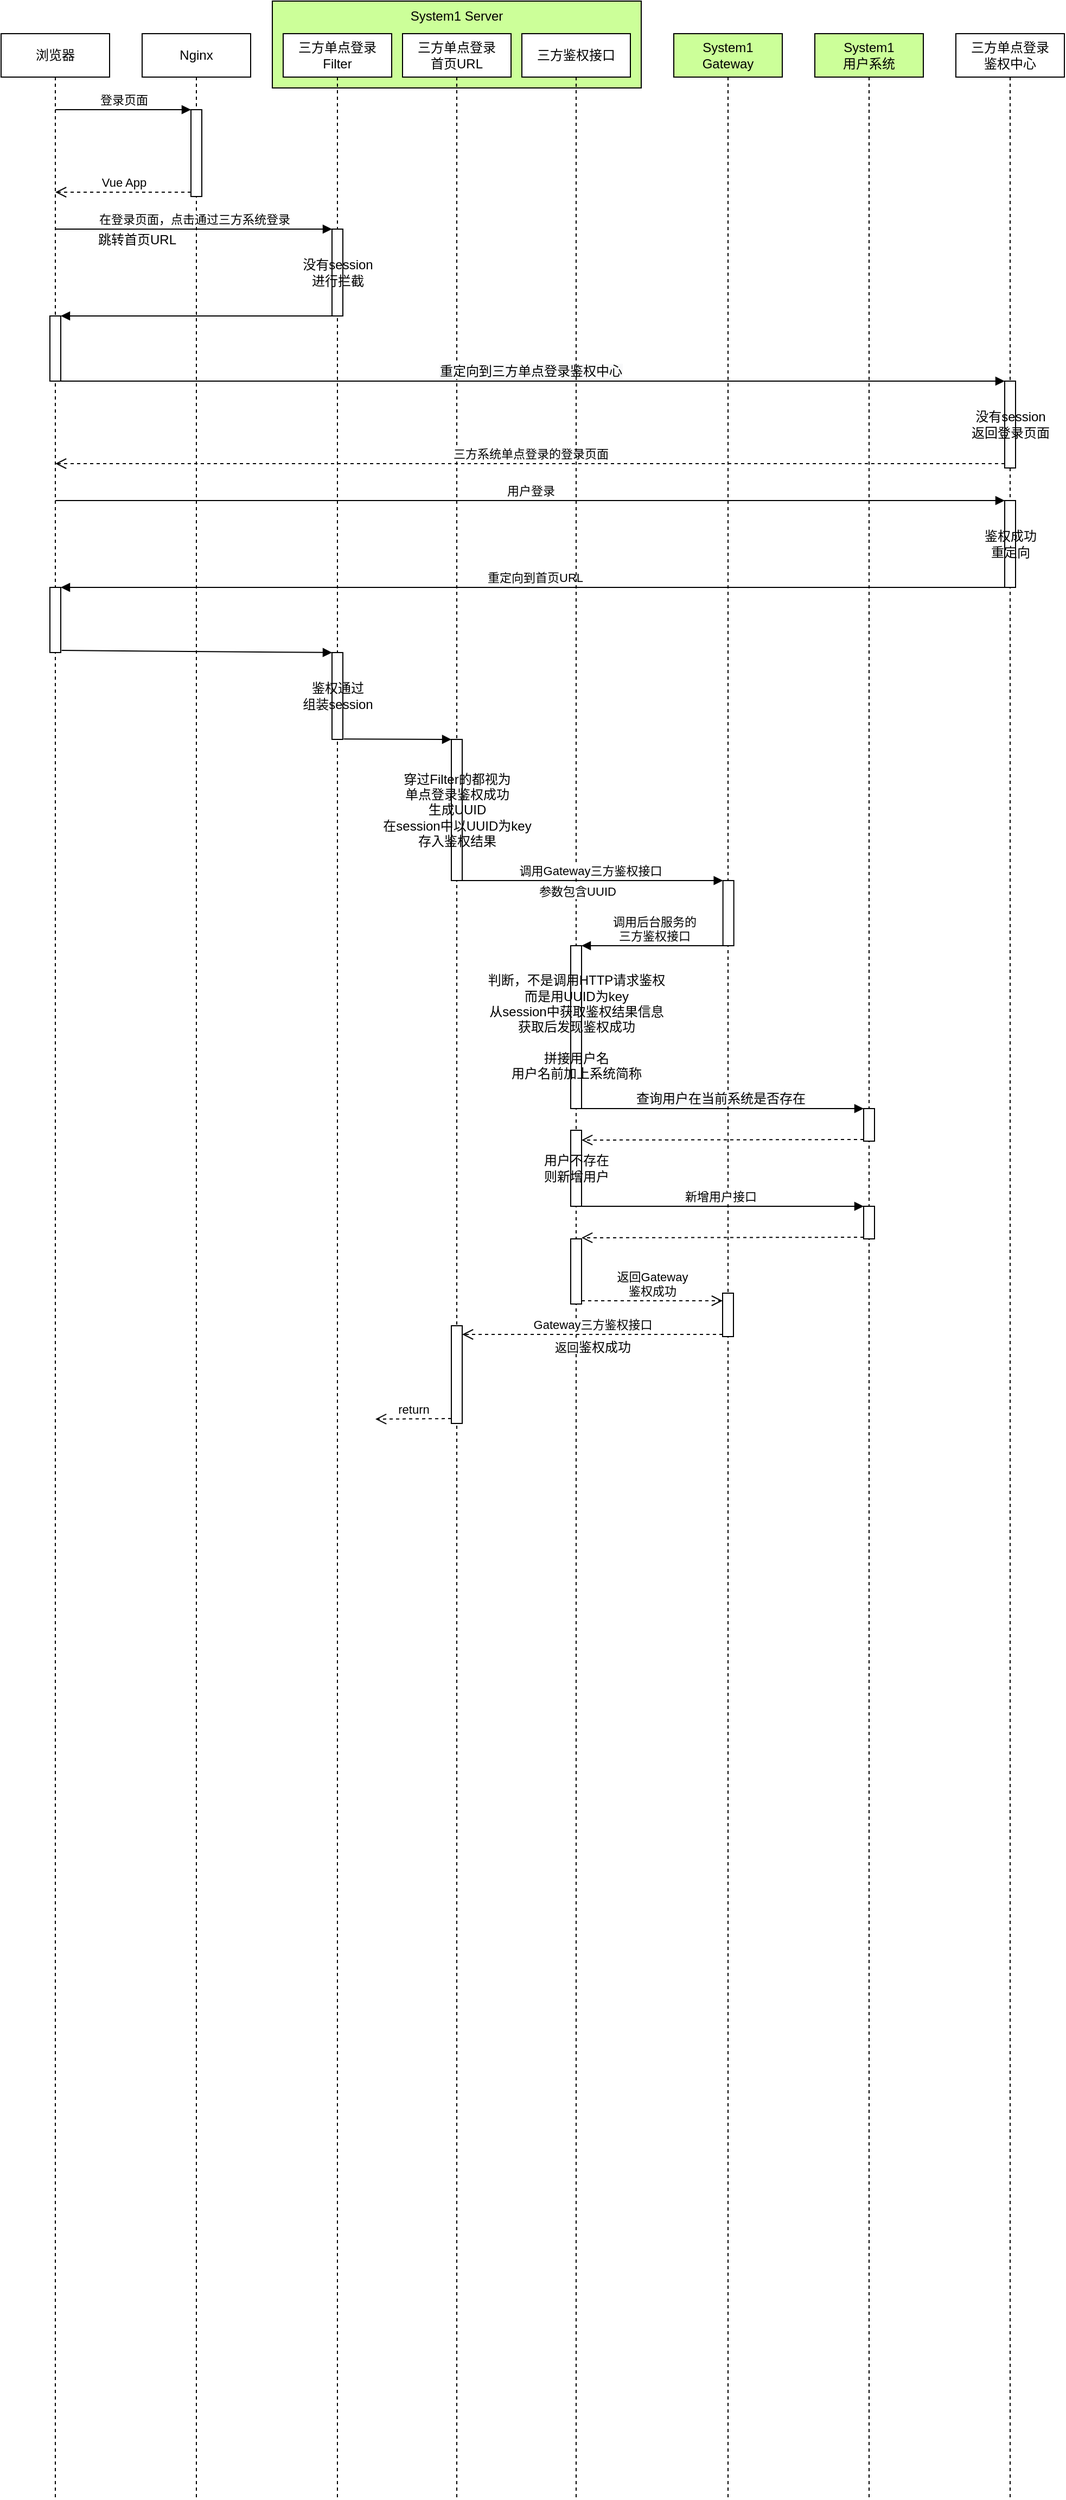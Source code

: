 <mxfile version="14.4.3" type="github">
  <diagram id="dh1iSAnI9LNPIimuFHRk" name="第 1 页">
    <mxGraphModel dx="1185" dy="612" grid="1" gridSize="10" guides="1" tooltips="1" connect="1" arrows="1" fold="1" page="1" pageScale="1" pageWidth="827" pageHeight="1169" math="0" shadow="0">
      <root>
        <mxCell id="0" />
        <mxCell id="1" parent="0" />
        <mxCell id="u6yMv0zxOhqang4DAun9-123" value="" style="html=1;verticalAlign=bottom;endArrow=open;dashed=1;endSize=8;exitX=0;exitY=0.95;" edge="1" source="u6yMv0zxOhqang4DAun9-121" parent="1">
          <mxGeometry relative="1" as="geometry">
            <mxPoint x="605" y="1229" as="targetPoint" />
          </mxGeometry>
        </mxCell>
        <mxCell id="u6yMv0zxOhqang4DAun9-3" value="System1 Server" style="rounded=0;whiteSpace=wrap;html=1;verticalAlign=top;fillColor=#CCFF99;" vertex="1" parent="1">
          <mxGeometry x="320" y="90" width="340" height="80" as="geometry" />
        </mxCell>
        <mxCell id="Or9v4SIIAj_S2g1zX2Sr-3" value="浏览器" style="shape=umlLifeline;perimeter=lifelinePerimeter;whiteSpace=wrap;html=1;container=1;collapsible=0;recursiveResize=0;outlineConnect=0;" parent="1" vertex="1">
          <mxGeometry x="70" y="120" width="100" height="2270" as="geometry" />
        </mxCell>
        <mxCell id="u6yMv0zxOhqang4DAun9-20" value="" style="html=1;points=[];perimeter=orthogonalPerimeter;" vertex="1" parent="Or9v4SIIAj_S2g1zX2Sr-3">
          <mxGeometry x="45" y="260" width="10" height="60" as="geometry" />
        </mxCell>
        <mxCell id="u6yMv0zxOhqang4DAun9-48" value="" style="html=1;points=[];perimeter=orthogonalPerimeter;" vertex="1" parent="Or9v4SIIAj_S2g1zX2Sr-3">
          <mxGeometry x="45" y="510" width="10" height="60" as="geometry" />
        </mxCell>
        <mxCell id="Or9v4SIIAj_S2g1zX2Sr-7" value="Nginx" style="shape=umlLifeline;perimeter=lifelinePerimeter;whiteSpace=wrap;html=1;container=1;collapsible=0;recursiveResize=0;outlineConnect=0;" parent="1" vertex="1">
          <mxGeometry x="200" y="120" width="100" height="2270" as="geometry" />
        </mxCell>
        <mxCell id="u6yMv0zxOhqang4DAun9-4" value="" style="html=1;points=[];perimeter=orthogonalPerimeter;" vertex="1" parent="Or9v4SIIAj_S2g1zX2Sr-7">
          <mxGeometry x="45" y="70" width="10" height="80" as="geometry" />
        </mxCell>
        <mxCell id="Or9v4SIIAj_S2g1zX2Sr-8" value="三方单点登录&lt;br&gt;Filter" style="shape=umlLifeline;perimeter=lifelinePerimeter;whiteSpace=wrap;html=1;container=1;collapsible=0;recursiveResize=0;outlineConnect=0;" parent="1" vertex="1">
          <mxGeometry x="330" y="120" width="100" height="2270" as="geometry" />
        </mxCell>
        <mxCell id="u6yMv0zxOhqang4DAun9-15" value="没有session&lt;br&gt;进行拦截" style="html=1;points=[];perimeter=orthogonalPerimeter;" vertex="1" parent="Or9v4SIIAj_S2g1zX2Sr-8">
          <mxGeometry x="45" y="180" width="10" height="80" as="geometry" />
        </mxCell>
        <mxCell id="u6yMv0zxOhqang4DAun9-80" value="鉴权通过&lt;br&gt;组装session" style="html=1;points=[];perimeter=orthogonalPerimeter;fillColor=#FFFFFF;" vertex="1" parent="Or9v4SIIAj_S2g1zX2Sr-8">
          <mxGeometry x="45" y="570" width="10" height="80" as="geometry" />
        </mxCell>
        <mxCell id="Or9v4SIIAj_S2g1zX2Sr-9" value="三方单点登录&lt;br&gt;首页URL" style="shape=umlLifeline;perimeter=lifelinePerimeter;whiteSpace=wrap;html=1;container=1;collapsible=0;recursiveResize=0;outlineConnect=0;" parent="1" vertex="1">
          <mxGeometry x="440" y="120" width="100" height="2270" as="geometry" />
        </mxCell>
        <mxCell id="u6yMv0zxOhqang4DAun9-83" value="穿过Filter的都视为&lt;br&gt;单点登录鉴权成功&lt;br&gt;生成UUID&lt;br&gt;在session中以UUID为key&lt;br&gt;存入鉴权结果" style="html=1;points=[];perimeter=orthogonalPerimeter;fillColor=#FFFFFF;" vertex="1" parent="Or9v4SIIAj_S2g1zX2Sr-9">
          <mxGeometry x="45" y="650" width="10" height="130" as="geometry" />
        </mxCell>
        <mxCell id="u6yMv0zxOhqang4DAun9-140" value="" style="html=1;points=[];perimeter=orthogonalPerimeter;fillColor=#FFFFFF;" vertex="1" parent="Or9v4SIIAj_S2g1zX2Sr-9">
          <mxGeometry x="45" y="1190" width="10" height="90" as="geometry" />
        </mxCell>
        <mxCell id="u6yMv0zxOhqang4DAun9-142" value="return" style="html=1;verticalAlign=bottom;endArrow=open;dashed=1;endSize=8;exitX=0;exitY=0.95;" edge="1" source="u6yMv0zxOhqang4DAun9-140" parent="Or9v4SIIAj_S2g1zX2Sr-9">
          <mxGeometry relative="1" as="geometry">
            <mxPoint x="-25" y="1276" as="targetPoint" />
          </mxGeometry>
        </mxCell>
        <mxCell id="Or9v4SIIAj_S2g1zX2Sr-10" value="三方单点登录&lt;br&gt;鉴权中心" style="shape=umlLifeline;perimeter=lifelinePerimeter;whiteSpace=wrap;html=1;container=1;collapsible=0;recursiveResize=0;outlineConnect=0;" parent="1" vertex="1">
          <mxGeometry x="950" y="120" width="100" height="2270" as="geometry" />
        </mxCell>
        <mxCell id="u6yMv0zxOhqang4DAun9-23" value="没有session&lt;br&gt;返回登录页面" style="html=1;points=[];perimeter=orthogonalPerimeter;" vertex="1" parent="Or9v4SIIAj_S2g1zX2Sr-10">
          <mxGeometry x="45" y="320" width="10" height="80" as="geometry" />
        </mxCell>
        <mxCell id="u6yMv0zxOhqang4DAun9-27" value="鉴权成功&lt;br&gt;重定向" style="html=1;points=[];perimeter=orthogonalPerimeter;" vertex="1" parent="Or9v4SIIAj_S2g1zX2Sr-10">
          <mxGeometry x="45" y="430" width="10" height="80" as="geometry" />
        </mxCell>
        <mxCell id="u6yMv0zxOhqang4DAun9-5" value="登录页面" style="html=1;verticalAlign=bottom;endArrow=block;entryX=0;entryY=0;" edge="1" target="u6yMv0zxOhqang4DAun9-4" parent="1" source="Or9v4SIIAj_S2g1zX2Sr-3">
          <mxGeometry relative="1" as="geometry">
            <mxPoint x="175" y="190" as="sourcePoint" />
          </mxGeometry>
        </mxCell>
        <mxCell id="u6yMv0zxOhqang4DAun9-6" value="Vue App" style="html=1;verticalAlign=bottom;endArrow=open;dashed=1;endSize=8;exitX=0;exitY=0.95;" edge="1" source="u6yMv0zxOhqang4DAun9-4" parent="1" target="Or9v4SIIAj_S2g1zX2Sr-3">
          <mxGeometry relative="1" as="geometry">
            <mxPoint x="175" y="266" as="targetPoint" />
          </mxGeometry>
        </mxCell>
        <mxCell id="u6yMv0zxOhqang4DAun9-16" value="在登录页面，点击通过三方系统登录" style="html=1;verticalAlign=bottom;endArrow=block;entryX=0;entryY=0;" edge="1" target="u6yMv0zxOhqang4DAun9-15" parent="1" source="Or9v4SIIAj_S2g1zX2Sr-3">
          <mxGeometry relative="1" as="geometry">
            <mxPoint x="305" y="300" as="sourcePoint" />
          </mxGeometry>
        </mxCell>
        <mxCell id="u6yMv0zxOhqang4DAun9-19" value="跳转首页URL" style="text;html=1;align=center;verticalAlign=middle;resizable=0;points=[];autosize=1;" vertex="1" parent="1">
          <mxGeometry x="150" y="300" width="90" height="20" as="geometry" />
        </mxCell>
        <mxCell id="u6yMv0zxOhqang4DAun9-21" value="" style="html=1;verticalAlign=bottom;endArrow=block;entryX=1;entryY=0;" edge="1" target="u6yMv0zxOhqang4DAun9-20" parent="1" source="Or9v4SIIAj_S2g1zX2Sr-8">
          <mxGeometry relative="1" as="geometry">
            <mxPoint x="185" y="380" as="sourcePoint" />
          </mxGeometry>
        </mxCell>
        <mxCell id="u6yMv0zxOhqang4DAun9-24" value="&lt;span style=&quot;font-size: 12px ; background-color: rgb(248 , 249 , 250)&quot;&gt;重定向到三方&lt;/span&gt;&lt;span style=&quot;font-size: 12px ; background-color: rgb(248 , 249 , 250)&quot;&gt;单点登录鉴权中心&lt;/span&gt;" style="html=1;verticalAlign=bottom;endArrow=block;entryX=0;entryY=0;" edge="1" target="u6yMv0zxOhqang4DAun9-23" parent="1" source="Or9v4SIIAj_S2g1zX2Sr-3">
          <mxGeometry relative="1" as="geometry">
            <mxPoint x="565" y="440" as="sourcePoint" />
          </mxGeometry>
        </mxCell>
        <mxCell id="u6yMv0zxOhqang4DAun9-25" value="三方系统单点登录的登录页面" style="html=1;verticalAlign=bottom;endArrow=open;dashed=1;endSize=8;exitX=0;exitY=0.95;" edge="1" source="u6yMv0zxOhqang4DAun9-23" parent="1" target="Or9v4SIIAj_S2g1zX2Sr-3">
          <mxGeometry relative="1" as="geometry">
            <mxPoint x="565" y="516" as="targetPoint" />
          </mxGeometry>
        </mxCell>
        <mxCell id="u6yMv0zxOhqang4DAun9-28" value="用户登录" style="html=1;verticalAlign=bottom;endArrow=block;entryX=0;entryY=0;" edge="1" target="u6yMv0zxOhqang4DAun9-27" parent="1" source="Or9v4SIIAj_S2g1zX2Sr-3">
          <mxGeometry relative="1" as="geometry">
            <mxPoint x="565" y="550" as="sourcePoint" />
          </mxGeometry>
        </mxCell>
        <mxCell id="u6yMv0zxOhqang4DAun9-49" value="重定向到首页URL" style="html=1;verticalAlign=bottom;endArrow=block;entryX=1;entryY=0;" edge="1" target="u6yMv0zxOhqang4DAun9-48" parent="1" source="Or9v4SIIAj_S2g1zX2Sr-10">
          <mxGeometry relative="1" as="geometry">
            <mxPoint x="185" y="630" as="sourcePoint" />
          </mxGeometry>
        </mxCell>
        <mxCell id="u6yMv0zxOhqang4DAun9-53" value="System1&lt;br&gt;Gateway" style="shape=umlLifeline;perimeter=lifelinePerimeter;whiteSpace=wrap;html=1;container=1;collapsible=0;recursiveResize=0;outlineConnect=0;fillColor=#CCFF99;" vertex="1" parent="1">
          <mxGeometry x="690" y="120" width="100" height="2270" as="geometry" />
        </mxCell>
        <mxCell id="u6yMv0zxOhqang4DAun9-86" value="" style="html=1;points=[];perimeter=orthogonalPerimeter;fillColor=#FFFFFF;" vertex="1" parent="u6yMv0zxOhqang4DAun9-53">
          <mxGeometry x="45.33" y="780" width="10" height="60" as="geometry" />
        </mxCell>
        <mxCell id="u6yMv0zxOhqang4DAun9-137" value="" style="html=1;points=[];perimeter=orthogonalPerimeter;fillColor=#FFFFFF;" vertex="1" parent="u6yMv0zxOhqang4DAun9-53">
          <mxGeometry x="45" y="1160" width="10" height="40" as="geometry" />
        </mxCell>
        <mxCell id="u6yMv0zxOhqang4DAun9-59" value="三方鉴权接口" style="shape=umlLifeline;perimeter=lifelinePerimeter;whiteSpace=wrap;html=1;container=1;collapsible=0;recursiveResize=0;outlineConnect=0;" vertex="1" parent="1">
          <mxGeometry x="550" y="120" width="100" height="2270" as="geometry" />
        </mxCell>
        <mxCell id="u6yMv0zxOhqang4DAun9-89" value="判断，不是调用HTTP请求鉴权&lt;br&gt;而是用UUID为key&lt;br&gt;从session中获取鉴权结果信息&lt;br&gt;获取后发现鉴权成功&lt;br&gt;&lt;br&gt;拼接用户名&lt;br&gt;用户名前加上系统简称" style="html=1;points=[];perimeter=orthogonalPerimeter;fillColor=#FFFFFF;" vertex="1" parent="u6yMv0zxOhqang4DAun9-59">
          <mxGeometry x="45" y="840" width="10" height="150" as="geometry" />
        </mxCell>
        <mxCell id="u6yMv0zxOhqang4DAun9-116" value="用户不存在&lt;br&gt;则新增用户" style="html=1;points=[];perimeter=orthogonalPerimeter;fillColor=#FFFFFF;" vertex="1" parent="u6yMv0zxOhqang4DAun9-59">
          <mxGeometry x="45" y="1010" width="10" height="70" as="geometry" />
        </mxCell>
        <mxCell id="u6yMv0zxOhqang4DAun9-134" value="" style="html=1;points=[];perimeter=orthogonalPerimeter;fillColor=#FFFFFF;" vertex="1" parent="u6yMv0zxOhqang4DAun9-59">
          <mxGeometry x="45" y="1110" width="10" height="60" as="geometry" />
        </mxCell>
        <mxCell id="u6yMv0zxOhqang4DAun9-136" value="返回Gateway&lt;br&gt;鉴权成功" style="html=1;verticalAlign=bottom;endArrow=open;dashed=1;endSize=8;exitX=1;exitY=0.95;" edge="1" source="u6yMv0zxOhqang4DAun9-134" parent="u6yMv0zxOhqang4DAun9-59">
          <mxGeometry relative="1" as="geometry">
            <mxPoint x="185" y="1167" as="targetPoint" />
          </mxGeometry>
        </mxCell>
        <mxCell id="u6yMv0zxOhqang4DAun9-81" value="" style="html=1;verticalAlign=bottom;endArrow=block;entryX=0;entryY=0;exitX=1.083;exitY=0.967;exitDx=0;exitDy=0;exitPerimeter=0;" edge="1" target="u6yMv0zxOhqang4DAun9-80" parent="1" source="u6yMv0zxOhqang4DAun9-48">
          <mxGeometry relative="1" as="geometry">
            <mxPoint x="305" y="690" as="sourcePoint" />
          </mxGeometry>
        </mxCell>
        <mxCell id="u6yMv0zxOhqang4DAun9-84" value="" style="html=1;verticalAlign=bottom;endArrow=block;entryX=0;entryY=0;exitX=1.083;exitY=0.996;exitDx=0;exitDy=0;exitPerimeter=0;" edge="1" target="u6yMv0zxOhqang4DAun9-83" parent="1" source="u6yMv0zxOhqang4DAun9-80">
          <mxGeometry relative="1" as="geometry">
            <mxPoint x="415" y="770" as="sourcePoint" />
          </mxGeometry>
        </mxCell>
        <mxCell id="u6yMv0zxOhqang4DAun9-87" value="调用Gateway三方鉴权接口" style="html=1;verticalAlign=bottom;endArrow=block;entryX=0;entryY=0;" edge="1" target="u6yMv0zxOhqang4DAun9-86" parent="1" source="Or9v4SIIAj_S2g1zX2Sr-9">
          <mxGeometry relative="1" as="geometry">
            <mxPoint x="629.997" y="850" as="sourcePoint" />
          </mxGeometry>
        </mxCell>
        <mxCell id="u6yMv0zxOhqang4DAun9-92" value="参数包含UUID" style="edgeLabel;html=1;align=center;verticalAlign=middle;resizable=0;points=[];" vertex="1" connectable="0" parent="u6yMv0zxOhqang4DAun9-87">
          <mxGeometry x="0.156" y="-2" relative="1" as="geometry">
            <mxPoint x="-31.33" y="8" as="offset" />
          </mxGeometry>
        </mxCell>
        <mxCell id="u6yMv0zxOhqang4DAun9-90" value="调用后台服务的&lt;br&gt;三方鉴权接口" style="html=1;verticalAlign=bottom;endArrow=block;entryX=1;entryY=0;" edge="1" target="u6yMv0zxOhqang4DAun9-89" parent="1" source="u6yMv0zxOhqang4DAun9-53">
          <mxGeometry relative="1" as="geometry">
            <mxPoint x="665" y="930" as="sourcePoint" />
          </mxGeometry>
        </mxCell>
        <mxCell id="u6yMv0zxOhqang4DAun9-105" value="System1&lt;br&gt;用户系统" style="shape=umlLifeline;perimeter=lifelinePerimeter;whiteSpace=wrap;html=1;container=1;collapsible=0;recursiveResize=0;outlineConnect=0;fillColor=#CCFF99;" vertex="1" parent="1">
          <mxGeometry x="820" y="120" width="100" height="2270" as="geometry" />
        </mxCell>
        <mxCell id="u6yMv0zxOhqang4DAun9-113" value="" style="html=1;points=[];perimeter=orthogonalPerimeter;fillColor=#FFFFFF;" vertex="1" parent="u6yMv0zxOhqang4DAun9-105">
          <mxGeometry x="45" y="990" width="10" height="30" as="geometry" />
        </mxCell>
        <mxCell id="u6yMv0zxOhqang4DAun9-121" value="" style="html=1;points=[];perimeter=orthogonalPerimeter;fillColor=#FFFFFF;" vertex="1" parent="u6yMv0zxOhqang4DAun9-105">
          <mxGeometry x="45" y="1080" width="10" height="30" as="geometry" />
        </mxCell>
        <mxCell id="u6yMv0zxOhqang4DAun9-114" value="&lt;span style=&quot;font-size: 12px ; background-color: rgb(248 , 249 , 250)&quot;&gt;查询用户在当前系统是否存在&lt;/span&gt;" style="html=1;verticalAlign=bottom;endArrow=block;entryX=0;entryY=0;" edge="1" target="u6yMv0zxOhqang4DAun9-113" parent="1" source="u6yMv0zxOhqang4DAun9-59">
          <mxGeometry relative="1" as="geometry">
            <mxPoint x="795" y="1110" as="sourcePoint" />
          </mxGeometry>
        </mxCell>
        <mxCell id="u6yMv0zxOhqang4DAun9-122" value="新增用户接口" style="html=1;verticalAlign=bottom;endArrow=block;entryX=0;entryY=0;" edge="1" target="u6yMv0zxOhqang4DAun9-121" parent="1" source="u6yMv0zxOhqang4DAun9-59">
          <mxGeometry relative="1" as="geometry">
            <mxPoint x="795" y="1250" as="sourcePoint" />
          </mxGeometry>
        </mxCell>
        <mxCell id="u6yMv0zxOhqang4DAun9-115" value="" style="html=1;verticalAlign=bottom;endArrow=open;dashed=1;endSize=8;exitX=0;exitY=0.95;" edge="1" source="u6yMv0zxOhqang4DAun9-113" parent="1">
          <mxGeometry relative="1" as="geometry">
            <mxPoint x="605" y="1139" as="targetPoint" />
          </mxGeometry>
        </mxCell>
        <mxCell id="u6yMv0zxOhqang4DAun9-139" value="Gateway三方鉴权接口" style="html=1;verticalAlign=bottom;endArrow=open;dashed=1;endSize=8;exitX=0;exitY=0.95;" edge="1" source="u6yMv0zxOhqang4DAun9-137" parent="1">
          <mxGeometry relative="1" as="geometry">
            <mxPoint x="495" y="1318" as="targetPoint" />
          </mxGeometry>
        </mxCell>
        <mxCell id="u6yMv0zxOhqang4DAun9-143" value="&lt;span style=&quot;font-size: 11px ; background-color: rgb(255 , 255 , 255)&quot;&gt;返回&lt;/span&gt;鉴权成功" style="text;html=1;align=center;verticalAlign=middle;resizable=0;points=[];autosize=1;" vertex="1" parent="1">
          <mxGeometry x="570" y="1320" width="90" height="20" as="geometry" />
        </mxCell>
      </root>
    </mxGraphModel>
  </diagram>
</mxfile>
